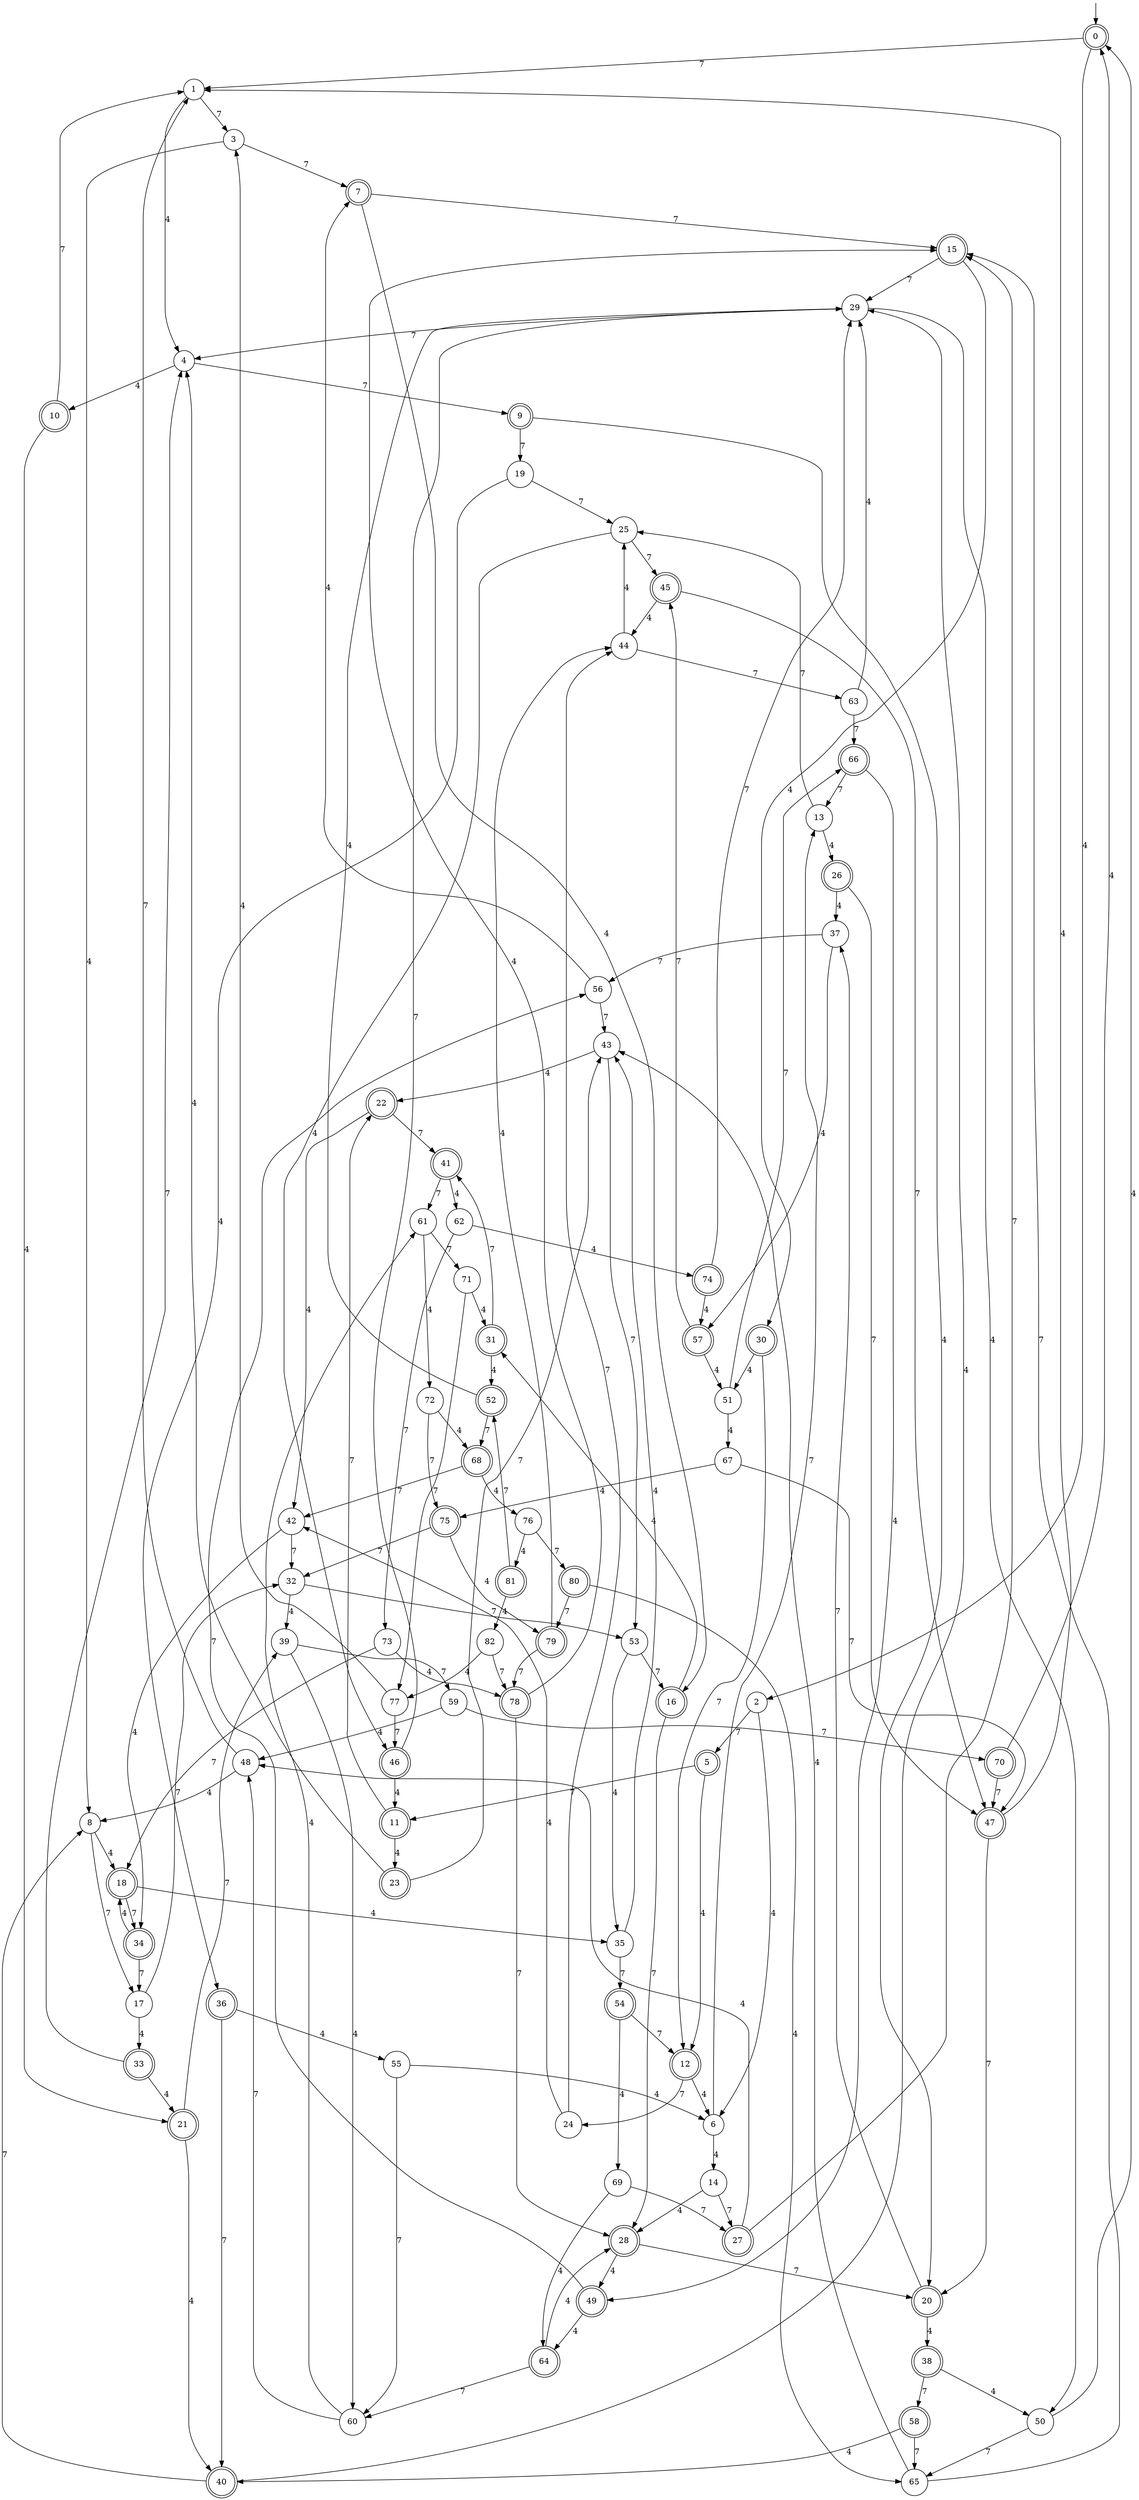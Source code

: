 digraph g {

	s0 [shape="doublecircle" label="0"];
	s1 [shape="circle" label="1"];
	s2 [shape="circle" label="2"];
	s3 [shape="circle" label="3"];
	s4 [shape="circle" label="4"];
	s5 [shape="doublecircle" label="5"];
	s6 [shape="circle" label="6"];
	s7 [shape="doublecircle" label="7"];
	s8 [shape="circle" label="8"];
	s9 [shape="doublecircle" label="9"];
	s10 [shape="doublecircle" label="10"];
	s11 [shape="doublecircle" label="11"];
	s12 [shape="doublecircle" label="12"];
	s13 [shape="circle" label="13"];
	s14 [shape="circle" label="14"];
	s15 [shape="doublecircle" label="15"];
	s16 [shape="doublecircle" label="16"];
	s17 [shape="circle" label="17"];
	s18 [shape="doublecircle" label="18"];
	s19 [shape="circle" label="19"];
	s20 [shape="doublecircle" label="20"];
	s21 [shape="doublecircle" label="21"];
	s22 [shape="doublecircle" label="22"];
	s23 [shape="doublecircle" label="23"];
	s24 [shape="circle" label="24"];
	s25 [shape="circle" label="25"];
	s26 [shape="doublecircle" label="26"];
	s27 [shape="doublecircle" label="27"];
	s28 [shape="doublecircle" label="28"];
	s29 [shape="circle" label="29"];
	s30 [shape="doublecircle" label="30"];
	s31 [shape="doublecircle" label="31"];
	s32 [shape="circle" label="32"];
	s33 [shape="doublecircle" label="33"];
	s34 [shape="doublecircle" label="34"];
	s35 [shape="circle" label="35"];
	s36 [shape="doublecircle" label="36"];
	s37 [shape="circle" label="37"];
	s38 [shape="doublecircle" label="38"];
	s39 [shape="circle" label="39"];
	s40 [shape="doublecircle" label="40"];
	s41 [shape="doublecircle" label="41"];
	s42 [shape="circle" label="42"];
	s43 [shape="circle" label="43"];
	s44 [shape="circle" label="44"];
	s45 [shape="doublecircle" label="45"];
	s46 [shape="doublecircle" label="46"];
	s47 [shape="doublecircle" label="47"];
	s48 [shape="circle" label="48"];
	s49 [shape="doublecircle" label="49"];
	s50 [shape="circle" label="50"];
	s51 [shape="circle" label="51"];
	s52 [shape="doublecircle" label="52"];
	s53 [shape="circle" label="53"];
	s54 [shape="doublecircle" label="54"];
	s55 [shape="circle" label="55"];
	s56 [shape="circle" label="56"];
	s57 [shape="doublecircle" label="57"];
	s58 [shape="doublecircle" label="58"];
	s59 [shape="circle" label="59"];
	s60 [shape="circle" label="60"];
	s61 [shape="circle" label="61"];
	s62 [shape="circle" label="62"];
	s63 [shape="circle" label="63"];
	s64 [shape="doublecircle" label="64"];
	s65 [shape="circle" label="65"];
	s66 [shape="doublecircle" label="66"];
	s67 [shape="circle" label="67"];
	s68 [shape="doublecircle" label="68"];
	s69 [shape="circle" label="69"];
	s70 [shape="doublecircle" label="70"];
	s71 [shape="circle" label="71"];
	s72 [shape="circle" label="72"];
	s73 [shape="circle" label="73"];
	s74 [shape="doublecircle" label="74"];
	s75 [shape="doublecircle" label="75"];
	s76 [shape="circle" label="76"];
	s77 [shape="circle" label="77"];
	s78 [shape="doublecircle" label="78"];
	s79 [shape="doublecircle" label="79"];
	s80 [shape="doublecircle" label="80"];
	s81 [shape="doublecircle" label="81"];
	s82 [shape="circle" label="82"];
	s0 -> s1 [label="7"];
	s0 -> s2 [label="4"];
	s1 -> s3 [label="7"];
	s1 -> s4 [label="4"];
	s2 -> s5 [label="7"];
	s2 -> s6 [label="4"];
	s3 -> s7 [label="7"];
	s3 -> s8 [label="4"];
	s4 -> s9 [label="7"];
	s4 -> s10 [label="4"];
	s5 -> s11 [label="7"];
	s5 -> s12 [label="4"];
	s6 -> s13 [label="7"];
	s6 -> s14 [label="4"];
	s7 -> s15 [label="7"];
	s7 -> s16 [label="4"];
	s8 -> s17 [label="7"];
	s8 -> s18 [label="4"];
	s9 -> s19 [label="7"];
	s9 -> s20 [label="4"];
	s10 -> s1 [label="7"];
	s10 -> s21 [label="4"];
	s11 -> s22 [label="7"];
	s11 -> s23 [label="4"];
	s12 -> s24 [label="7"];
	s12 -> s6 [label="4"];
	s13 -> s25 [label="7"];
	s13 -> s26 [label="4"];
	s14 -> s27 [label="7"];
	s14 -> s28 [label="4"];
	s15 -> s29 [label="7"];
	s15 -> s30 [label="4"];
	s16 -> s28 [label="7"];
	s16 -> s31 [label="4"];
	s17 -> s32 [label="7"];
	s17 -> s33 [label="4"];
	s18 -> s34 [label="7"];
	s18 -> s35 [label="4"];
	s19 -> s25 [label="7"];
	s19 -> s36 [label="4"];
	s20 -> s37 [label="7"];
	s20 -> s38 [label="4"];
	s21 -> s39 [label="7"];
	s21 -> s40 [label="4"];
	s22 -> s41 [label="7"];
	s22 -> s42 [label="4"];
	s23 -> s43 [label="7"];
	s23 -> s4 [label="4"];
	s24 -> s44 [label="7"];
	s24 -> s42 [label="4"];
	s25 -> s45 [label="7"];
	s25 -> s46 [label="4"];
	s26 -> s47 [label="7"];
	s26 -> s37 [label="4"];
	s27 -> s15 [label="7"];
	s27 -> s48 [label="4"];
	s28 -> s20 [label="7"];
	s28 -> s49 [label="4"];
	s29 -> s4 [label="7"];
	s29 -> s50 [label="4"];
	s30 -> s12 [label="7"];
	s30 -> s51 [label="4"];
	s31 -> s41 [label="7"];
	s31 -> s52 [label="4"];
	s32 -> s53 [label="7"];
	s32 -> s39 [label="4"];
	s33 -> s4 [label="7"];
	s33 -> s21 [label="4"];
	s34 -> s17 [label="7"];
	s34 -> s18 [label="4"];
	s35 -> s54 [label="7"];
	s35 -> s43 [label="4"];
	s36 -> s40 [label="7"];
	s36 -> s55 [label="4"];
	s37 -> s56 [label="7"];
	s37 -> s57 [label="4"];
	s38 -> s58 [label="7"];
	s38 -> s50 [label="4"];
	s39 -> s59 [label="7"];
	s39 -> s60 [label="4"];
	s40 -> s8 [label="7"];
	s40 -> s29 [label="4"];
	s41 -> s61 [label="7"];
	s41 -> s62 [label="4"];
	s42 -> s32 [label="7"];
	s42 -> s34 [label="4"];
	s43 -> s53 [label="7"];
	s43 -> s22 [label="4"];
	s44 -> s63 [label="7"];
	s44 -> s25 [label="4"];
	s45 -> s47 [label="7"];
	s45 -> s44 [label="4"];
	s46 -> s29 [label="7"];
	s46 -> s11 [label="4"];
	s47 -> s20 [label="7"];
	s47 -> s1 [label="4"];
	s48 -> s1 [label="7"];
	s48 -> s8 [label="4"];
	s49 -> s56 [label="7"];
	s49 -> s64 [label="4"];
	s50 -> s65 [label="7"];
	s50 -> s0 [label="4"];
	s51 -> s66 [label="7"];
	s51 -> s67 [label="4"];
	s52 -> s68 [label="7"];
	s52 -> s29 [label="4"];
	s53 -> s16 [label="7"];
	s53 -> s35 [label="4"];
	s54 -> s12 [label="7"];
	s54 -> s69 [label="4"];
	s55 -> s60 [label="7"];
	s55 -> s6 [label="4"];
	s56 -> s43 [label="7"];
	s56 -> s7 [label="4"];
	s57 -> s45 [label="7"];
	s57 -> s51 [label="4"];
	s58 -> s65 [label="7"];
	s58 -> s40 [label="4"];
	s59 -> s70 [label="7"];
	s59 -> s48 [label="4"];
	s60 -> s48 [label="7"];
	s60 -> s61 [label="4"];
	s61 -> s71 [label="7"];
	s61 -> s72 [label="4"];
	s62 -> s73 [label="7"];
	s62 -> s74 [label="4"];
	s63 -> s66 [label="7"];
	s63 -> s29 [label="4"];
	s64 -> s60 [label="7"];
	s64 -> s28 [label="4"];
	s65 -> s15 [label="7"];
	s65 -> s43 [label="4"];
	s66 -> s13 [label="7"];
	s66 -> s49 [label="4"];
	s67 -> s47 [label="7"];
	s67 -> s75 [label="4"];
	s68 -> s42 [label="7"];
	s68 -> s76 [label="4"];
	s69 -> s27 [label="7"];
	s69 -> s64 [label="4"];
	s70 -> s47 [label="7"];
	s70 -> s0 [label="4"];
	s71 -> s77 [label="7"];
	s71 -> s31 [label="4"];
	s72 -> s75 [label="7"];
	s72 -> s68 [label="4"];
	s73 -> s18 [label="7"];
	s73 -> s78 [label="4"];
	s74 -> s29 [label="7"];
	s74 -> s57 [label="4"];
	s75 -> s32 [label="7"];
	s75 -> s79 [label="4"];
	s76 -> s80 [label="7"];
	s76 -> s81 [label="4"];
	s77 -> s46 [label="7"];
	s77 -> s3 [label="4"];
	s78 -> s28 [label="7"];
	s78 -> s15 [label="4"];
	s79 -> s78 [label="7"];
	s79 -> s44 [label="4"];
	s80 -> s79 [label="7"];
	s80 -> s65 [label="4"];
	s81 -> s52 [label="7"];
	s81 -> s82 [label="4"];
	s82 -> s78 [label="7"];
	s82 -> s77 [label="4"];

__start0 [label="" shape="none" width="0" height="0"];
__start0 -> s0;

}
